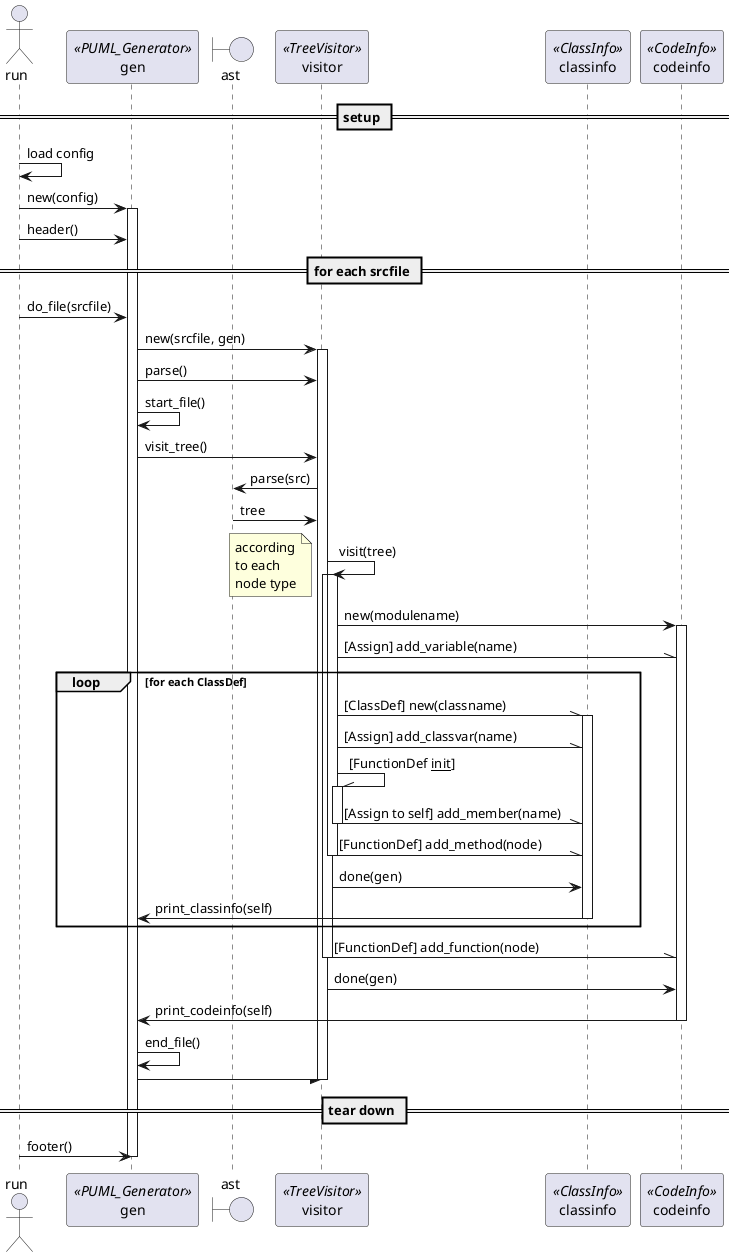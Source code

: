 ' -*- plantuml -*-
@startuml
actor run
participant gen <<PUML_Generator>>
boundary ast
participant visitor <<TreeVisitor>>
participant classinfo <<ClassInfo>>
participant codeinfo <<CodeInfo>>

== setup ==
run -> run : load config
run -> gen : new(config)
activate gen
run -> gen : header()

== for each srcfile ==
run -> gen : do_file(srcfile)
gen -> visitor : new(srcfile, gen)
activate visitor
gen -> visitor : parse()
gen -> gen : start_file()
gen -> visitor : visit_tree()
visitor -> ast : parse(src)
visitor <- ast : tree
visitor -> visitor : visit(tree)
activate visitor
note left
     according
     to each
     node type
end note
activate visitor
visitor -> codeinfo : new(modulename)
activate codeinfo
visitor -\\ codeinfo : [Assign] add_variable(name)
loop for each ClassDef
''create classinfo
visitor -\\ classinfo : [ClassDef] new(classname)
activate classinfo
visitor -\\ classinfo : [Assign] add_classvar(name)
visitor -\\ visitor : [FunctionDef __init__]
activate visitor
visitor -\\ classinfo : [Assign to self] add_member(name)
deactivate visitor
visitor -\\ classinfo : [FunctionDef] add_method(node)
deactivate visitor
visitor -> classinfo : done(gen)
classinfo -> gen : print_classinfo(self)
deactivate classinfo
end
visitor -\\ codeinfo : [FunctionDef] add_function(node)
deactivate visitor
visitor -> codeinfo : done(gen)
codeinfo -> gen : print_codeinfo(self)
deactivate codeinfo
gen -> gen : end_file()
gen -/ visitor
deactivate visitor

== tear down ==
run -> gen : footer()
deactivate gen
@enduml

